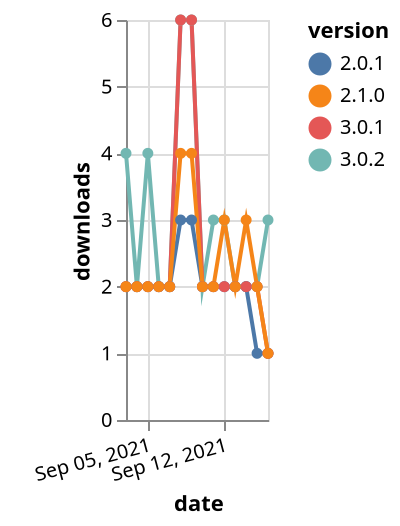 {"$schema": "https://vega.github.io/schema/vega-lite/v5.json", "description": "A simple bar chart with embedded data.", "data": {"values": [{"date": "2021-09-03", "total": 874, "delta": 4, "version": "3.0.2"}, {"date": "2021-09-04", "total": 876, "delta": 2, "version": "3.0.2"}, {"date": "2021-09-05", "total": 880, "delta": 4, "version": "3.0.2"}, {"date": "2021-09-06", "total": 882, "delta": 2, "version": "3.0.2"}, {"date": "2021-09-07", "total": 884, "delta": 2, "version": "3.0.2"}, {"date": "2021-09-08", "total": 890, "delta": 6, "version": "3.0.2"}, {"date": "2021-09-09", "total": 896, "delta": 6, "version": "3.0.2"}, {"date": "2021-09-10", "total": 898, "delta": 2, "version": "3.0.2"}, {"date": "2021-09-11", "total": 901, "delta": 3, "version": "3.0.2"}, {"date": "2021-09-12", "total": 904, "delta": 3, "version": "3.0.2"}, {"date": "2021-09-13", "total": 906, "delta": 2, "version": "3.0.2"}, {"date": "2021-09-14", "total": 908, "delta": 2, "version": "3.0.2"}, {"date": "2021-09-15", "total": 910, "delta": 2, "version": "3.0.2"}, {"date": "2021-09-16", "total": 913, "delta": 3, "version": "3.0.2"}, {"date": "2021-09-03", "total": 1561, "delta": 2, "version": "2.0.1"}, {"date": "2021-09-04", "total": 1563, "delta": 2, "version": "2.0.1"}, {"date": "2021-09-05", "total": 1565, "delta": 2, "version": "2.0.1"}, {"date": "2021-09-06", "total": 1567, "delta": 2, "version": "2.0.1"}, {"date": "2021-09-07", "total": 1569, "delta": 2, "version": "2.0.1"}, {"date": "2021-09-08", "total": 1572, "delta": 3, "version": "2.0.1"}, {"date": "2021-09-09", "total": 1575, "delta": 3, "version": "2.0.1"}, {"date": "2021-09-10", "total": 1577, "delta": 2, "version": "2.0.1"}, {"date": "2021-09-11", "total": 1579, "delta": 2, "version": "2.0.1"}, {"date": "2021-09-12", "total": 1581, "delta": 2, "version": "2.0.1"}, {"date": "2021-09-13", "total": 1583, "delta": 2, "version": "2.0.1"}, {"date": "2021-09-14", "total": 1585, "delta": 2, "version": "2.0.1"}, {"date": "2021-09-15", "total": 1586, "delta": 1, "version": "2.0.1"}, {"date": "2021-09-16", "total": 1587, "delta": 1, "version": "2.0.1"}, {"date": "2021-09-03", "total": 1236, "delta": 2, "version": "3.0.1"}, {"date": "2021-09-04", "total": 1238, "delta": 2, "version": "3.0.1"}, {"date": "2021-09-05", "total": 1240, "delta": 2, "version": "3.0.1"}, {"date": "2021-09-06", "total": 1242, "delta": 2, "version": "3.0.1"}, {"date": "2021-09-07", "total": 1244, "delta": 2, "version": "3.0.1"}, {"date": "2021-09-08", "total": 1250, "delta": 6, "version": "3.0.1"}, {"date": "2021-09-09", "total": 1256, "delta": 6, "version": "3.0.1"}, {"date": "2021-09-10", "total": 1258, "delta": 2, "version": "3.0.1"}, {"date": "2021-09-11", "total": 1260, "delta": 2, "version": "3.0.1"}, {"date": "2021-09-12", "total": 1262, "delta": 2, "version": "3.0.1"}, {"date": "2021-09-13", "total": 1264, "delta": 2, "version": "3.0.1"}, {"date": "2021-09-14", "total": 1266, "delta": 2, "version": "3.0.1"}, {"date": "2021-09-15", "total": 1268, "delta": 2, "version": "3.0.1"}, {"date": "2021-09-16", "total": 1269, "delta": 1, "version": "3.0.1"}, {"date": "2021-09-03", "total": 1522, "delta": 2, "version": "2.1.0"}, {"date": "2021-09-04", "total": 1524, "delta": 2, "version": "2.1.0"}, {"date": "2021-09-05", "total": 1526, "delta": 2, "version": "2.1.0"}, {"date": "2021-09-06", "total": 1528, "delta": 2, "version": "2.1.0"}, {"date": "2021-09-07", "total": 1530, "delta": 2, "version": "2.1.0"}, {"date": "2021-09-08", "total": 1534, "delta": 4, "version": "2.1.0"}, {"date": "2021-09-09", "total": 1538, "delta": 4, "version": "2.1.0"}, {"date": "2021-09-10", "total": 1540, "delta": 2, "version": "2.1.0"}, {"date": "2021-09-11", "total": 1542, "delta": 2, "version": "2.1.0"}, {"date": "2021-09-12", "total": 1545, "delta": 3, "version": "2.1.0"}, {"date": "2021-09-13", "total": 1547, "delta": 2, "version": "2.1.0"}, {"date": "2021-09-14", "total": 1550, "delta": 3, "version": "2.1.0"}, {"date": "2021-09-15", "total": 1552, "delta": 2, "version": "2.1.0"}, {"date": "2021-09-16", "total": 1553, "delta": 1, "version": "2.1.0"}]}, "width": "container", "mark": {"type": "line", "point": {"filled": true}}, "encoding": {"x": {"field": "date", "type": "temporal", "timeUnit": "yearmonthdate", "title": "date", "axis": {"labelAngle": -15}}, "y": {"field": "delta", "type": "quantitative", "title": "downloads"}, "color": {"field": "version", "type": "nominal"}, "tooltip": {"field": "delta"}}}